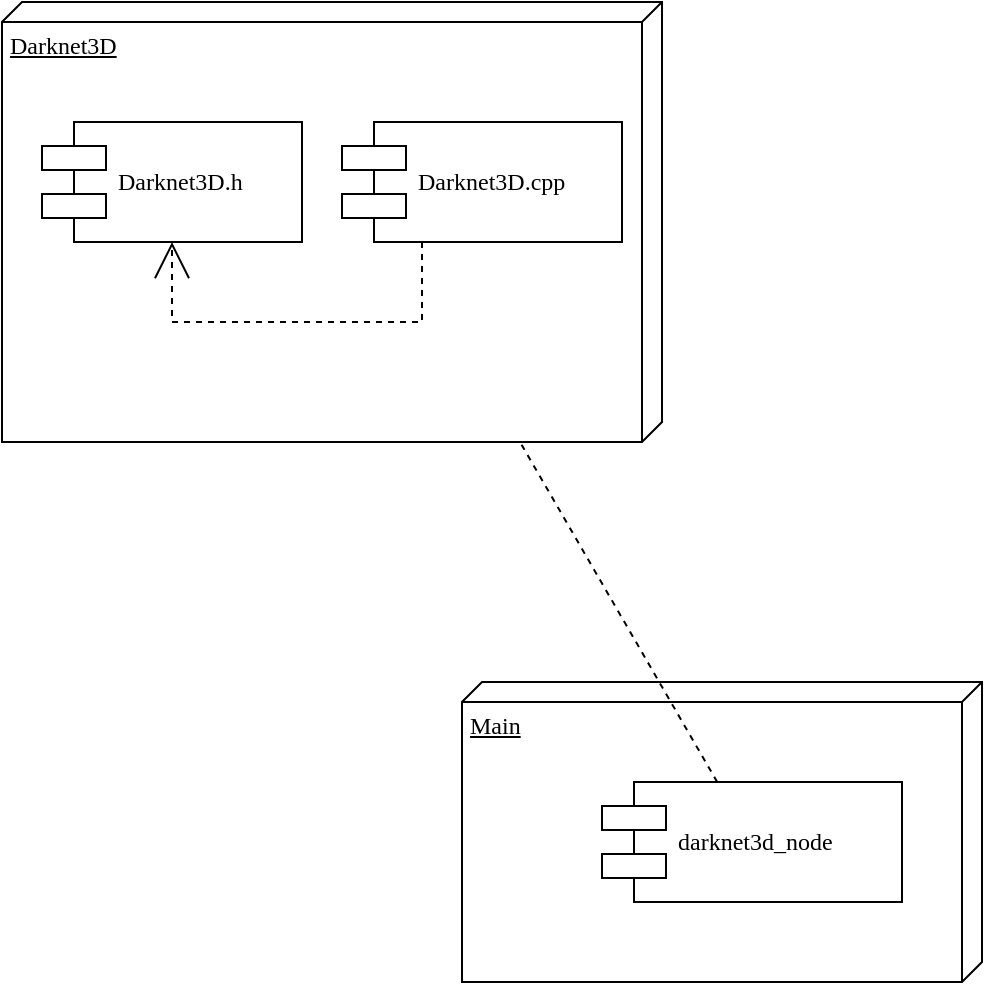 <mxfile version="20.5.1" type="github">
  <diagram name="Page-1" id="5f0bae14-7c28-e335-631c-24af17079c00">
    <mxGraphModel dx="1551" dy="913" grid="1" gridSize="10" guides="1" tooltips="1" connect="1" arrows="1" fold="1" page="1" pageScale="1" pageWidth="1100" pageHeight="850" background="none" math="0" shadow="0">
      <root>
        <mxCell id="0" />
        <mxCell id="1" parent="0" />
        <mxCell id="39150e848f15840c-3" value="Main" style="verticalAlign=top;align=left;spacingTop=8;spacingLeft=2;spacingRight=12;shape=cube;size=10;direction=south;fontStyle=4;html=1;rounded=0;shadow=0;comic=0;labelBackgroundColor=none;strokeWidth=1;fontFamily=Verdana;fontSize=12" parent="1" vertex="1">
          <mxGeometry x="370" y="410" width="260" height="150" as="geometry" />
        </mxCell>
        <mxCell id="39150e848f15840c-10" value="darknet3d_node" style="shape=component;align=left;spacingLeft=36;rounded=0;shadow=0;comic=0;labelBackgroundColor=none;strokeWidth=1;fontFamily=Verdana;fontSize=12;html=1;" parent="1" vertex="1">
          <mxGeometry x="440" y="460" width="150" height="60" as="geometry" />
        </mxCell>
        <mxCell id="39150e848f15840c-11" style="edgeStyle=none;rounded=0;html=1;dashed=1;labelBackgroundColor=none;startArrow=none;startFill=0;startSize=8;endArrow=open;endFill=0;endSize=16;fontFamily=Verdana;fontSize=12;" parent="1" source="39150e848f15840c-10" edge="1">
          <mxGeometry relative="1" as="geometry">
            <mxPoint x="375.017" y="248.65" as="targetPoint" />
          </mxGeometry>
        </mxCell>
        <mxCell id="BBhAvPuGcrNtLJr1Vsa3-3" value="" style="group" vertex="1" connectable="0" parent="1">
          <mxGeometry x="140" y="70" width="330" height="220" as="geometry" />
        </mxCell>
        <mxCell id="39150e848f15840c-1" value="Darknet3D" style="verticalAlign=top;align=left;spacingTop=8;spacingLeft=2;spacingRight=12;shape=cube;size=10;direction=south;fontStyle=4;html=1;rounded=0;shadow=0;comic=0;labelBackgroundColor=none;strokeWidth=1;fontFamily=Verdana;fontSize=12" parent="BBhAvPuGcrNtLJr1Vsa3-3" vertex="1">
          <mxGeometry width="330" height="220" as="geometry" />
        </mxCell>
        <mxCell id="39150e848f15840c-5" value="Darknet3D.cpp" style="shape=component;align=left;spacingLeft=36;rounded=0;shadow=0;comic=0;labelBackgroundColor=none;strokeWidth=1;fontFamily=Verdana;fontSize=12;html=1;" parent="BBhAvPuGcrNtLJr1Vsa3-3" vertex="1">
          <mxGeometry x="170" y="60" width="140" height="60" as="geometry" />
        </mxCell>
        <mxCell id="39150e848f15840c-15" style="edgeStyle=orthogonalEdgeStyle;rounded=0;html=1;labelBackgroundColor=none;startArrow=none;startFill=0;startSize=8;endArrow=open;endFill=0;endSize=16;fontFamily=Verdana;fontSize=12;dashed=1;entryX=0.5;entryY=1;entryDx=0;entryDy=0;" parent="BBhAvPuGcrNtLJr1Vsa3-3" source="39150e848f15840c-5" target="BBhAvPuGcrNtLJr1Vsa3-1" edge="1">
          <mxGeometry relative="1" as="geometry">
            <Array as="points">
              <mxPoint x="210" y="160" />
              <mxPoint x="85" y="160" />
            </Array>
            <mxPoint x="80" y="140" as="targetPoint" />
          </mxGeometry>
        </mxCell>
        <mxCell id="BBhAvPuGcrNtLJr1Vsa3-1" value="Darknet3D.h" style="shape=component;align=left;spacingLeft=36;rounded=0;shadow=0;comic=0;labelBackgroundColor=none;strokeWidth=1;fontFamily=Verdana;fontSize=12;html=1;" vertex="1" parent="BBhAvPuGcrNtLJr1Vsa3-3">
          <mxGeometry x="20" y="60" width="130" height="60" as="geometry" />
        </mxCell>
      </root>
    </mxGraphModel>
  </diagram>
</mxfile>
